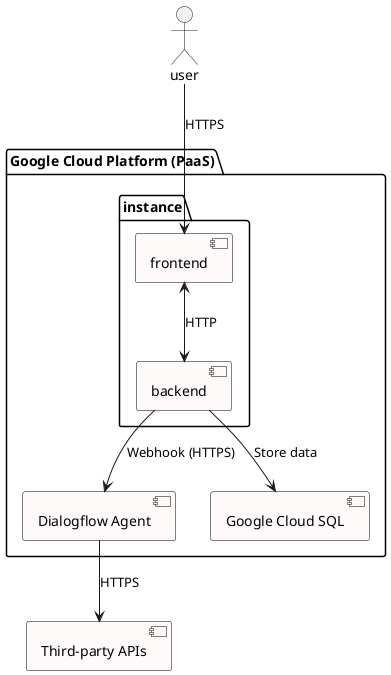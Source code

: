 @startuml TravelChatbot

skinparam component {
    BackgroundColor Snow
    BorderColor Black
}

package "Google Cloud Platform (PaaS)" {
    package "instance" {
        [frontend] as frontend
        [backend] as backend
    }
    [Dialogflow Agent] as Dialogflow
    [Google Cloud SQL] as CloudSQL

}
Actor user

user --> [frontend] : HTTPS
[frontend] <--> [backend] : HTTP
[backend] --> [Dialogflow] : Webhook (HTTPS)
[backend] --> [CloudSQL] : Store data

[Dialogflow] --> [Third-party APIs] : HTTPS

@enduml